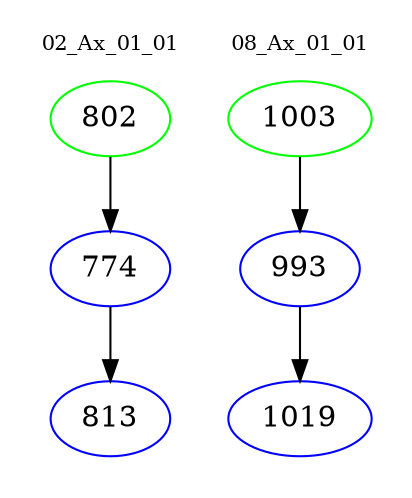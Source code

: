 digraph{
subgraph cluster_0 {
color = white
label = "02_Ax_01_01";
fontsize=10;
T0_802 [label="802", color="green"]
T0_802 -> T0_774 [color="black"]
T0_774 [label="774", color="blue"]
T0_774 -> T0_813 [color="black"]
T0_813 [label="813", color="blue"]
}
subgraph cluster_1 {
color = white
label = "08_Ax_01_01";
fontsize=10;
T1_1003 [label="1003", color="green"]
T1_1003 -> T1_993 [color="black"]
T1_993 [label="993", color="blue"]
T1_993 -> T1_1019 [color="black"]
T1_1019 [label="1019", color="blue"]
}
}
